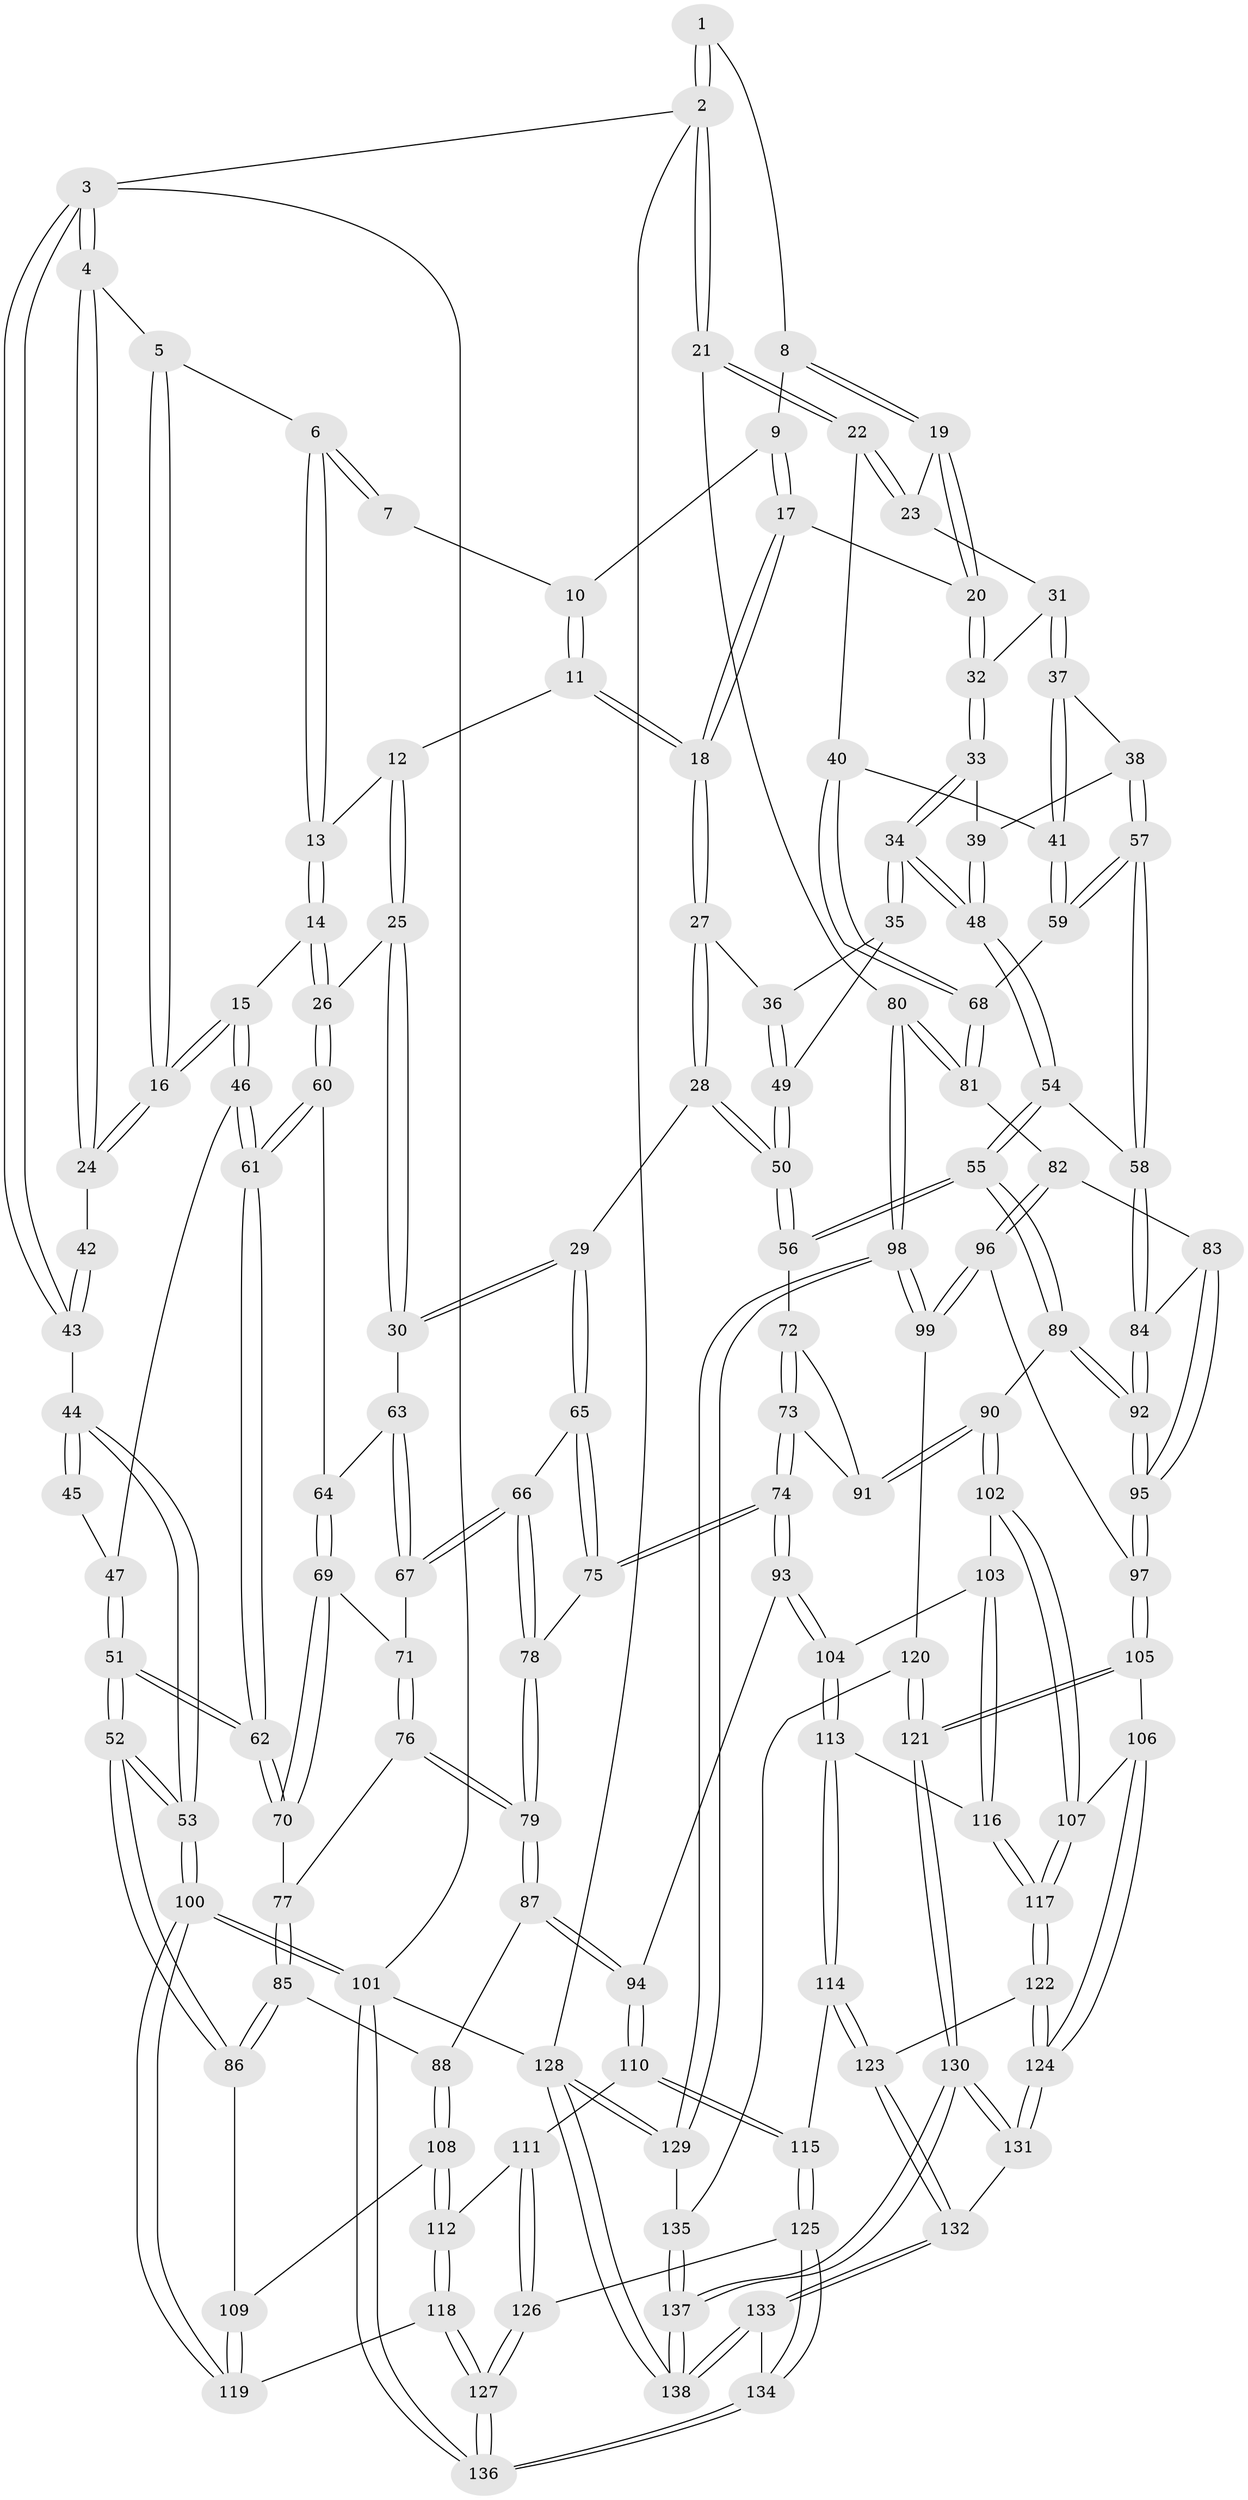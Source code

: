 // coarse degree distribution, {3: 0.21818181818181817, 5: 0.3090909090909091, 4: 0.2909090909090909, 2: 0.05454545454545454, 6: 0.05454545454545454, 8: 0.05454545454545454, 7: 0.01818181818181818}
// Generated by graph-tools (version 1.1) at 2025/06/03/04/25 22:06:41]
// undirected, 138 vertices, 342 edges
graph export_dot {
graph [start="1"]
  node [color=gray90,style=filled];
  1 [pos="+0.8258094806405384+0"];
  2 [pos="+1+0"];
  3 [pos="+0+0"];
  4 [pos="+0+0"];
  5 [pos="+0.3884780114502893+0"];
  6 [pos="+0.39208336026094187+0"];
  7 [pos="+0.541191570445677+0"];
  8 [pos="+0.8128929338988908+0"];
  9 [pos="+0.640188929013842+0.06402085086363711"];
  10 [pos="+0.5745891601530035+0"];
  11 [pos="+0.5253383447777783+0.14581530272978072"];
  12 [pos="+0.4928901207993582+0.13946177998028073"];
  13 [pos="+0.4422118648007831+0.050863725759760475"];
  14 [pos="+0.2517835447582501+0.18603016872038927"];
  15 [pos="+0.23848473504301174+0.17806953882432905"];
  16 [pos="+0.23458988769599598+0.17326119190059336"];
  17 [pos="+0.6260439719893572+0.15348686302731546"];
  18 [pos="+0.571250420065861+0.1748269752526798"];
  19 [pos="+0.8221184288330282+0.036983856318028495"];
  20 [pos="+0.7193717276665234+0.17371154351647913"];
  21 [pos="+1+0.18135254735732464"];
  22 [pos="+1+0.18731720570600818"];
  23 [pos="+0.9340273786821041+0.14600107817487307"];
  24 [pos="+0.18524800461889446+0.1563986831688886"];
  25 [pos="+0.3327700345396229+0.23528783247777585"];
  26 [pos="+0.2999167604929157+0.22493467857293245"];
  27 [pos="+0.5663928840727449+0.24259379265157838"];
  28 [pos="+0.5012510572107198+0.3474644953575665"];
  29 [pos="+0.4630605982544016+0.35723120283123744"];
  30 [pos="+0.3895158823126812+0.29895673318261673"];
  31 [pos="+0.8772367979559867+0.21133576077117333"];
  32 [pos="+0.7256389988074751+0.18703010705276918"];
  33 [pos="+0.7287068039771838+0.21123267166307205"];
  34 [pos="+0.6970007666166207+0.2895000525741314"];
  35 [pos="+0.6597287945107133+0.28455089356038765"];
  36 [pos="+0.5700033194040899+0.24477710256982477"];
  37 [pos="+0.8562331251528061+0.2769087872627038"];
  38 [pos="+0.84203375710421+0.2839653508080778"];
  39 [pos="+0.7769880697481535+0.25456688175586745"];
  40 [pos="+1+0.2525633864300038"];
  41 [pos="+0.9171608613472433+0.32242441777129355"];
  42 [pos="+0.1274513234529862+0.17282133992505158"];
  43 [pos="+0+0"];
  44 [pos="+0+0.3440341258017821"];
  45 [pos="+0.07503708558420624+0.2179465161971234"];
  46 [pos="+0.16979202321853096+0.29541634455249893"];
  47 [pos="+0.08491831422182668+0.3060156767380481"];
  48 [pos="+0.7318775833257009+0.4086711489677321"];
  49 [pos="+0.6304371261389312+0.3248290433397984"];
  50 [pos="+0.6335758528388676+0.42417034061194564"];
  51 [pos="+0+0.4976277349952827"];
  52 [pos="+0+0.5406695440709449"];
  53 [pos="+0+0.5448704500773774"];
  54 [pos="+0.7341635955792875+0.42077164798986855"];
  55 [pos="+0.6966092800492274+0.4419043708638222"];
  56 [pos="+0.645542043672823+0.43399627815023245"];
  57 [pos="+0.7681668272989031+0.41196627289676"];
  58 [pos="+0.7457683853674888+0.4208556000138837"];
  59 [pos="+0.9015127924985469+0.4204044255766653"];
  60 [pos="+0.2630798446078046+0.3585729806820073"];
  61 [pos="+0.1465195190640716+0.37347730986544314"];
  62 [pos="+0.10331310278014744+0.4424878126633473"];
  63 [pos="+0.3223393202309737+0.401963634421434"];
  64 [pos="+0.26420738747655553+0.380929244685092"];
  65 [pos="+0.45727891489140376+0.375084227478745"];
  66 [pos="+0.36126207959189094+0.4416111883035738"];
  67 [pos="+0.3367405043319073+0.4365999131084522"];
  68 [pos="+0.9157528696522987+0.43169624232493536"];
  69 [pos="+0.24824686311454044+0.4233913945149216"];
  70 [pos="+0.21299808352416552+0.45100622845145844"];
  71 [pos="+0.3084476887677239+0.45039527101468385"];
  72 [pos="+0.581006078281913+0.49359132015676666"];
  73 [pos="+0.5014345675267835+0.5501584140123874"];
  74 [pos="+0.4944354092187649+0.5539429899114918"];
  75 [pos="+0.4681055884728629+0.49683694018543867"];
  76 [pos="+0.30012957172899796+0.5029727449867125"];
  77 [pos="+0.2359886555531876+0.48639177685047413"];
  78 [pos="+0.36615157710613677+0.49524310926478304"];
  79 [pos="+0.3309235771842069+0.5464825716711202"];
  80 [pos="+1+0.5755699265880116"];
  81 [pos="+0.9586331477259303+0.4879596679109653"];
  82 [pos="+0.886494928492337+0.539921077844891"];
  83 [pos="+0.8507713908387745+0.543837389069269"];
  84 [pos="+0.8221778107334118+0.5280530294150327"];
  85 [pos="+0.23133005305215143+0.5438650255990851"];
  86 [pos="+0+0.5421180389149478"];
  87 [pos="+0.331492013812307+0.5826703110597872"];
  88 [pos="+0.28258391904336266+0.614354182941524"];
  89 [pos="+0.6930128010945072+0.6029722252168509"];
  90 [pos="+0.6882624283501498+0.6060799638803227"];
  91 [pos="+0.6134455551522017+0.5642147527034453"];
  92 [pos="+0.7398713287224967+0.6218003437991313"];
  93 [pos="+0.47754789471305237+0.617755347702088"];
  94 [pos="+0.4725173615001045+0.6192358633962406"];
  95 [pos="+0.8101766938490219+0.6750597025413677"];
  96 [pos="+0.9165682491446687+0.7102118872030487"];
  97 [pos="+0.8284338403238418+0.7013570385130703"];
  98 [pos="+1+0.7789018598732332"];
  99 [pos="+0.9251997878950509+0.7131546852520307"];
  100 [pos="+0+1"];
  101 [pos="+0+1"];
  102 [pos="+0.609541120398927+0.6801866370723811"];
  103 [pos="+0.5772294604877324+0.6709539500196636"];
  104 [pos="+0.5055321944980173+0.6399835474550659"];
  105 [pos="+0.7516956188576154+0.7895128889856882"];
  106 [pos="+0.7132952464481191+0.7748987726818853"];
  107 [pos="+0.6273742638584786+0.729297716382965"];
  108 [pos="+0.23261494108135447+0.6937770861198043"];
  109 [pos="+0.17480817033352467+0.6795846445082061"];
  110 [pos="+0.3906993082431749+0.7320368417507885"];
  111 [pos="+0.25374411309362765+0.7303666752566067"];
  112 [pos="+0.2537293466029342+0.7303637019190671"];
  113 [pos="+0.4839707871501572+0.7934243542300813"];
  114 [pos="+0.4528127859198201+0.8267716293758955"];
  115 [pos="+0.43854102495347874+0.8276306246837606"];
  116 [pos="+0.5154481406911459+0.7849088763310993"];
  117 [pos="+0.5951340730437944+0.7943589290965172"];
  118 [pos="+0.22930969046962563+0.8432176757129983"];
  119 [pos="+0.08730333642867875+0.8411077172925915"];
  120 [pos="+0.8318019310234055+0.8688886739107896"];
  121 [pos="+0.7607592795075403+0.8815986080844052"];
  122 [pos="+0.594178251576832+0.8140685356033711"];
  123 [pos="+0.5031901448539022+0.8602337850298587"];
  124 [pos="+0.6175107523650581+0.8621008226607625"];
  125 [pos="+0.4074564616455172+0.8590262392960639"];
  126 [pos="+0.3822855471705006+0.8498255788852345"];
  127 [pos="+0.23359839490690662+0.8549669762732188"];
  128 [pos="+1+1"];
  129 [pos="+1+0.7892902976755684"];
  130 [pos="+0.734851020203305+0.9426228740787829"];
  131 [pos="+0.6255668658701008+0.8893894425036404"];
  132 [pos="+0.5391674471411397+0.9289875992651975"];
  133 [pos="+0.44994401042427146+1"];
  134 [pos="+0.3286412328273651+1"];
  135 [pos="+0.9409177292858885+0.8826435893987018"];
  136 [pos="+0.27132904232702637+1"];
  137 [pos="+0.7558961796949655+1"];
  138 [pos="+0.752894644364106+1"];
  1 -- 2;
  1 -- 2;
  1 -- 8;
  2 -- 3;
  2 -- 21;
  2 -- 21;
  2 -- 128;
  3 -- 4;
  3 -- 4;
  3 -- 43;
  3 -- 43;
  3 -- 101;
  4 -- 5;
  4 -- 24;
  4 -- 24;
  5 -- 6;
  5 -- 16;
  5 -- 16;
  6 -- 7;
  6 -- 7;
  6 -- 13;
  6 -- 13;
  7 -- 10;
  8 -- 9;
  8 -- 19;
  8 -- 19;
  9 -- 10;
  9 -- 17;
  9 -- 17;
  10 -- 11;
  10 -- 11;
  11 -- 12;
  11 -- 18;
  11 -- 18;
  12 -- 13;
  12 -- 25;
  12 -- 25;
  13 -- 14;
  13 -- 14;
  14 -- 15;
  14 -- 26;
  14 -- 26;
  15 -- 16;
  15 -- 16;
  15 -- 46;
  15 -- 46;
  16 -- 24;
  16 -- 24;
  17 -- 18;
  17 -- 18;
  17 -- 20;
  18 -- 27;
  18 -- 27;
  19 -- 20;
  19 -- 20;
  19 -- 23;
  20 -- 32;
  20 -- 32;
  21 -- 22;
  21 -- 22;
  21 -- 80;
  22 -- 23;
  22 -- 23;
  22 -- 40;
  23 -- 31;
  24 -- 42;
  25 -- 26;
  25 -- 30;
  25 -- 30;
  26 -- 60;
  26 -- 60;
  27 -- 28;
  27 -- 28;
  27 -- 36;
  28 -- 29;
  28 -- 50;
  28 -- 50;
  29 -- 30;
  29 -- 30;
  29 -- 65;
  29 -- 65;
  30 -- 63;
  31 -- 32;
  31 -- 37;
  31 -- 37;
  32 -- 33;
  32 -- 33;
  33 -- 34;
  33 -- 34;
  33 -- 39;
  34 -- 35;
  34 -- 35;
  34 -- 48;
  34 -- 48;
  35 -- 36;
  35 -- 49;
  36 -- 49;
  36 -- 49;
  37 -- 38;
  37 -- 41;
  37 -- 41;
  38 -- 39;
  38 -- 57;
  38 -- 57;
  39 -- 48;
  39 -- 48;
  40 -- 41;
  40 -- 68;
  40 -- 68;
  41 -- 59;
  41 -- 59;
  42 -- 43;
  42 -- 43;
  43 -- 44;
  44 -- 45;
  44 -- 45;
  44 -- 53;
  44 -- 53;
  45 -- 47;
  46 -- 47;
  46 -- 61;
  46 -- 61;
  47 -- 51;
  47 -- 51;
  48 -- 54;
  48 -- 54;
  49 -- 50;
  49 -- 50;
  50 -- 56;
  50 -- 56;
  51 -- 52;
  51 -- 52;
  51 -- 62;
  51 -- 62;
  52 -- 53;
  52 -- 53;
  52 -- 86;
  52 -- 86;
  53 -- 100;
  53 -- 100;
  54 -- 55;
  54 -- 55;
  54 -- 58;
  55 -- 56;
  55 -- 56;
  55 -- 89;
  55 -- 89;
  56 -- 72;
  57 -- 58;
  57 -- 58;
  57 -- 59;
  57 -- 59;
  58 -- 84;
  58 -- 84;
  59 -- 68;
  60 -- 61;
  60 -- 61;
  60 -- 64;
  61 -- 62;
  61 -- 62;
  62 -- 70;
  62 -- 70;
  63 -- 64;
  63 -- 67;
  63 -- 67;
  64 -- 69;
  64 -- 69;
  65 -- 66;
  65 -- 75;
  65 -- 75;
  66 -- 67;
  66 -- 67;
  66 -- 78;
  66 -- 78;
  67 -- 71;
  68 -- 81;
  68 -- 81;
  69 -- 70;
  69 -- 70;
  69 -- 71;
  70 -- 77;
  71 -- 76;
  71 -- 76;
  72 -- 73;
  72 -- 73;
  72 -- 91;
  73 -- 74;
  73 -- 74;
  73 -- 91;
  74 -- 75;
  74 -- 75;
  74 -- 93;
  74 -- 93;
  75 -- 78;
  76 -- 77;
  76 -- 79;
  76 -- 79;
  77 -- 85;
  77 -- 85;
  78 -- 79;
  78 -- 79;
  79 -- 87;
  79 -- 87;
  80 -- 81;
  80 -- 81;
  80 -- 98;
  80 -- 98;
  81 -- 82;
  82 -- 83;
  82 -- 96;
  82 -- 96;
  83 -- 84;
  83 -- 95;
  83 -- 95;
  84 -- 92;
  84 -- 92;
  85 -- 86;
  85 -- 86;
  85 -- 88;
  86 -- 109;
  87 -- 88;
  87 -- 94;
  87 -- 94;
  88 -- 108;
  88 -- 108;
  89 -- 90;
  89 -- 92;
  89 -- 92;
  90 -- 91;
  90 -- 91;
  90 -- 102;
  90 -- 102;
  92 -- 95;
  92 -- 95;
  93 -- 94;
  93 -- 104;
  93 -- 104;
  94 -- 110;
  94 -- 110;
  95 -- 97;
  95 -- 97;
  96 -- 97;
  96 -- 99;
  96 -- 99;
  97 -- 105;
  97 -- 105;
  98 -- 99;
  98 -- 99;
  98 -- 129;
  98 -- 129;
  99 -- 120;
  100 -- 101;
  100 -- 101;
  100 -- 119;
  100 -- 119;
  101 -- 136;
  101 -- 136;
  101 -- 128;
  102 -- 103;
  102 -- 107;
  102 -- 107;
  103 -- 104;
  103 -- 116;
  103 -- 116;
  104 -- 113;
  104 -- 113;
  105 -- 106;
  105 -- 121;
  105 -- 121;
  106 -- 107;
  106 -- 124;
  106 -- 124;
  107 -- 117;
  107 -- 117;
  108 -- 109;
  108 -- 112;
  108 -- 112;
  109 -- 119;
  109 -- 119;
  110 -- 111;
  110 -- 115;
  110 -- 115;
  111 -- 112;
  111 -- 126;
  111 -- 126;
  112 -- 118;
  112 -- 118;
  113 -- 114;
  113 -- 114;
  113 -- 116;
  114 -- 115;
  114 -- 123;
  114 -- 123;
  115 -- 125;
  115 -- 125;
  116 -- 117;
  116 -- 117;
  117 -- 122;
  117 -- 122;
  118 -- 119;
  118 -- 127;
  118 -- 127;
  120 -- 121;
  120 -- 121;
  120 -- 135;
  121 -- 130;
  121 -- 130;
  122 -- 123;
  122 -- 124;
  122 -- 124;
  123 -- 132;
  123 -- 132;
  124 -- 131;
  124 -- 131;
  125 -- 126;
  125 -- 134;
  125 -- 134;
  126 -- 127;
  126 -- 127;
  127 -- 136;
  127 -- 136;
  128 -- 129;
  128 -- 129;
  128 -- 138;
  128 -- 138;
  129 -- 135;
  130 -- 131;
  130 -- 131;
  130 -- 137;
  130 -- 137;
  131 -- 132;
  132 -- 133;
  132 -- 133;
  133 -- 134;
  133 -- 138;
  133 -- 138;
  134 -- 136;
  134 -- 136;
  135 -- 137;
  135 -- 137;
  137 -- 138;
  137 -- 138;
}
